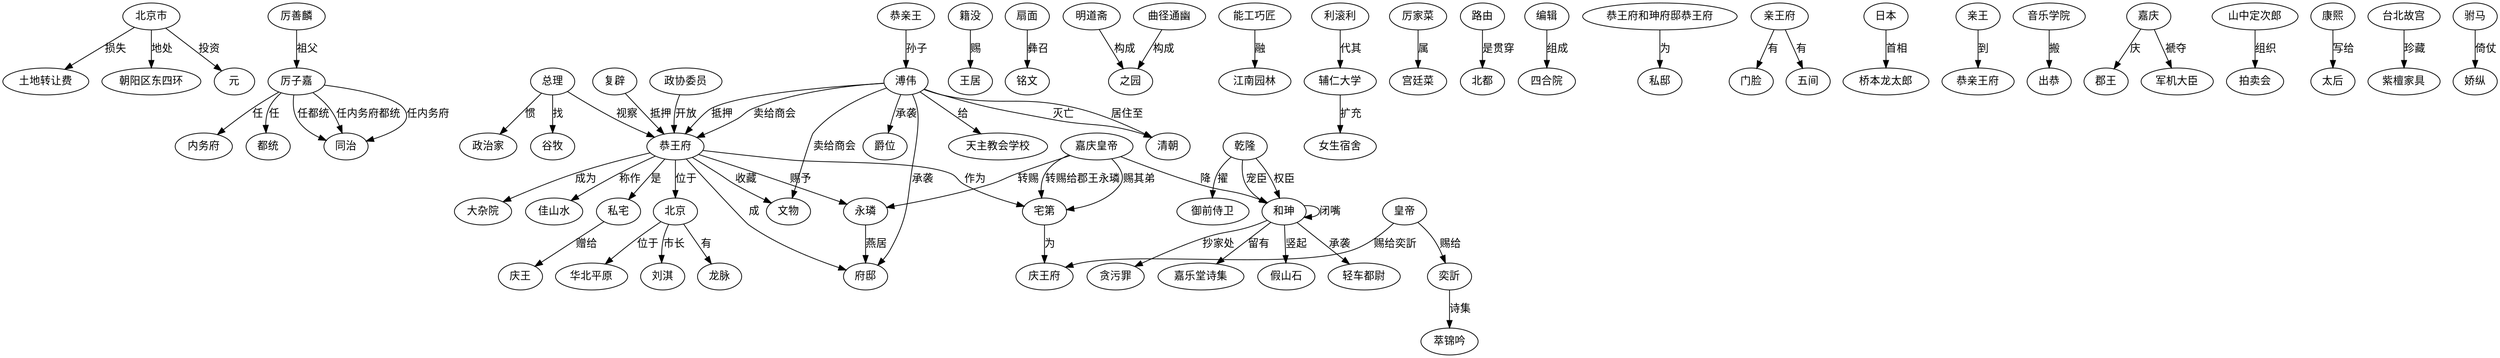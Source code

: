 digraph 2020226233110768076 {
	"北京市" [fontname=FangSong]
	"土地转让费" [fontname=FangSong]
	"北京市" -> "土地转让费" [label="损失" fontname=FangSong]
	"厉子嘉" [fontname=FangSong]
	"内务府" [fontname=FangSong]
	"厉子嘉" -> "内务府" [label="任" fontname=FangSong]
	"溥伟" [fontname=FangSong]
	"府邸" [fontname=FangSong]
	"溥伟" -> "府邸" [label="承袭" fontname=FangSong]
	"溥伟" [fontname=FangSong]
	"文物" [fontname=FangSong]
	"溥伟" -> "文物" [label="卖给商会" fontname=FangSong]
	"恭王府" [fontname=FangSong]
	"私宅" [fontname=FangSong]
	"恭王府" -> "私宅" [label="是" fontname=FangSong]
	"厉子嘉" [fontname=FangSong]
	"都统" [fontname=FangSong]
	"厉子嘉" -> "都统" [label="任" fontname=FangSong]
	"北京" [fontname=FangSong]
	"龙脉" [fontname=FangSong]
	"北京" -> "龙脉" [label="有" fontname=FangSong]
	"籍没" [fontname=FangSong]
	"王居" [fontname=FangSong]
	"籍没" -> "王居" [label="赐" fontname=FangSong]
	"总理" [fontname=FangSong]
	"谷牧" [fontname=FangSong]
	"总理" -> "谷牧" [label="找" fontname=FangSong]
	"扇面" [fontname=FangSong]
	"铭文" [fontname=FangSong]
	"扇面" -> "铭文" [label="彝召" fontname=FangSong]
	"和珅" [fontname=FangSong]
	"轻车都尉" [fontname=FangSong]
	"和珅" -> "轻车都尉" [label="承袭" fontname=FangSong]
	"明道斋" [fontname=FangSong]
	"之园" [fontname=FangSong]
	"明道斋" -> "之园" [label="构成" fontname=FangSong]
	"北京" [fontname=FangSong]
	"华北平原" [fontname=FangSong]
	"北京" -> "华北平原" [label="位于" fontname=FangSong]
	"永璘" [fontname=FangSong]
	"府邸" [fontname=FangSong]
	"永璘" -> "府邸" [label="燕居" fontname=FangSong]
	"能工巧匠" [fontname=FangSong]
	"江南园林" [fontname=FangSong]
	"能工巧匠" -> "江南园林" [label="融" fontname=FangSong]
	"嘉庆皇帝" [fontname=FangSong]
	"宅第" [fontname=FangSong]
	"嘉庆皇帝" -> "宅第" [label="转赐给郡王永璘" fontname=FangSong]
	"皇帝" [fontname=FangSong]
	"庆王府" [fontname=FangSong]
	"皇帝" -> "庆王府" [label="赐给奕訢" fontname=FangSong]
	"宅第" [fontname=FangSong]
	"庆王府" [fontname=FangSong]
	"宅第" -> "庆王府" [label="为" fontname=FangSong]
	"溥伟" [fontname=FangSong]
	"天主教会学校" [fontname=FangSong]
	"溥伟" -> "天主教会学校" [label="给" fontname=FangSong]
	"利滚利" [fontname=FangSong]
	"辅仁大学" [fontname=FangSong]
	"利滚利" -> "辅仁大学" [label="代其" fontname=FangSong]
	"辅仁大学" [fontname=FangSong]
	"女生宿舍" [fontname=FangSong]
	"辅仁大学" -> "女生宿舍" [label="扩充" fontname=FangSong]
	"厉家菜" [fontname=FangSong]
	"宫廷菜" [fontname=FangSong]
	"厉家菜" -> "宫廷菜" [label="属" fontname=FangSong]
	"恭王府" [fontname=FangSong]
	"文物" [fontname=FangSong]
	"恭王府" -> "文物" [label="收藏" fontname=FangSong]
	"恭亲王" [fontname=FangSong]
	"溥伟" [fontname=FangSong]
	"恭亲王" -> "溥伟" [label="孙子" fontname=FangSong]
	"路由" [fontname=FangSong]
	"北都" [fontname=FangSong]
	"路由" -> "北都" [label="是贯穿" fontname=FangSong]
	"总理" [fontname=FangSong]
	"政治家" [fontname=FangSong]
	"总理" -> "政治家" [label="惯" fontname=FangSong]
	"编辑" [fontname=FangSong]
	"四合院" [fontname=FangSong]
	"编辑" -> "四合院" [label="组成" fontname=FangSong]
	"乾隆" [fontname=FangSong]
	"和珅" [fontname=FangSong]
	"乾隆" -> "和珅" [label="宠臣" fontname=FangSong]
	"恭王府" [fontname=FangSong]
	"府邸" [fontname=FangSong]
	"恭王府" -> "府邸" [label="成" fontname=FangSong]
	"恭王府和珅府邸恭王府" [fontname=FangSong]
	"私邸" [fontname=FangSong]
	"恭王府和珅府邸恭王府" -> "私邸" [label="为" fontname=FangSong]
	"恭王府" [fontname=FangSong]
	"永璘" [fontname=FangSong]
	"恭王府" -> "永璘" [label="赐予" fontname=FangSong]
	"奕訢" [fontname=FangSong]
	"萃锦吟" [fontname=FangSong]
	"奕訢" -> "萃锦吟" [label="诗集" fontname=FangSong]
	"溥伟" [fontname=FangSong]
	"清朝" [fontname=FangSong]
	"溥伟" -> "清朝" [label="居住至" fontname=FangSong]
	"厉子嘉" [fontname=FangSong]
	"同治" [fontname=FangSong]
	"厉子嘉" -> "同治" [label="任都统" fontname=FangSong]
	"恭王府" [fontname=FangSong]
	"大杂院" [fontname=FangSong]
	"恭王府" -> "大杂院" [label="成为" fontname=FangSong]
	"嘉庆皇帝" [fontname=FangSong]
	"永璘" [fontname=FangSong]
	"嘉庆皇帝" -> "永璘" [label="转赐" fontname=FangSong]
	"复辟" [fontname=FangSong]
	"恭王府" [fontname=FangSong]
	"复辟" -> "恭王府" [label="抵押" fontname=FangSong]
	"厉善麟" [fontname=FangSong]
	"厉子嘉" [fontname=FangSong]
	"厉善麟" -> "厉子嘉" [label="祖父" fontname=FangSong]
	"厉子嘉" [fontname=FangSong]
	"同治" [fontname=FangSong]
	"厉子嘉" -> "同治" [label="任内务府都统" fontname=FangSong]
	"和珅" [fontname=FangSong]
	"嘉乐堂诗集" [fontname=FangSong]
	"和珅" -> "嘉乐堂诗集" [label="留有" fontname=FangSong]
	"亲王府" [fontname=FangSong]
	"门脸" [fontname=FangSong]
	"亲王府" -> "门脸" [label="有" fontname=FangSong]
	"和珅" [fontname=FangSong]
	"和珅" [fontname=FangSong]
	"和珅" -> "和珅" [label="闭嘴" fontname=FangSong]
	"溥伟" [fontname=FangSong]
	"恭王府" [fontname=FangSong]
	"溥伟" -> "恭王府" [label="卖给商会" fontname=FangSong]
	"嘉庆皇帝" [fontname=FangSong]
	"和珅" [fontname=FangSong]
	"嘉庆皇帝" -> "和珅" [label="降" fontname=FangSong]
	"厉子嘉" [fontname=FangSong]
	"同治" [fontname=FangSong]
	"厉子嘉" -> "同治" [label="任内务府" fontname=FangSong]
	"恭王府" [fontname=FangSong]
	"佳山水" [fontname=FangSong]
	"恭王府" -> "佳山水" [label="称作" fontname=FangSong]
	"日本" [fontname=FangSong]
	"桥本龙太郎" [fontname=FangSong]
	"日本" -> "桥本龙太郎" [label="首相" fontname=FangSong]
	"亲王" [fontname=FangSong]
	"恭亲王府" [fontname=FangSong]
	"亲王" -> "恭亲王府" [label="到" fontname=FangSong]
	"音乐学院" [fontname=FangSong]
	"出恭" [fontname=FangSong]
	"音乐学院" -> "出恭" [label="搬" fontname=FangSong]
	"溥伟" [fontname=FangSong]
	"清朝" [fontname=FangSong]
	"溥伟" -> "清朝" [label="灭亡" fontname=FangSong]
	"乾隆" [fontname=FangSong]
	"和珅" [fontname=FangSong]
	"乾隆" -> "和珅" [label="权臣" fontname=FangSong]
	"嘉庆皇帝" [fontname=FangSong]
	"宅第" [fontname=FangSong]
	"嘉庆皇帝" -> "宅第" [label="赐其弟" fontname=FangSong]
	"政协委员" [fontname=FangSong]
	"恭王府" [fontname=FangSong]
	"政协委员" -> "恭王府" [label="开放" fontname=FangSong]
	"溥伟" [fontname=FangSong]
	"恭王府" [fontname=FangSong]
	"溥伟" -> "恭王府" [label="抵押" fontname=FangSong]
	"嘉庆" [fontname=FangSong]
	"郡王" [fontname=FangSong]
	"嘉庆" -> "郡王" [label="庆" fontname=FangSong]
	"山中定次郎" [fontname=FangSong]
	"拍卖会" [fontname=FangSong]
	"山中定次郎" -> "拍卖会" [label="组织" fontname=FangSong]
	"亲王府" [fontname=FangSong]
	"五间" [fontname=FangSong]
	"亲王府" -> "五间" [label="有" fontname=FangSong]
	"和珅" [fontname=FangSong]
	"假山石" [fontname=FangSong]
	"和珅" -> "假山石" [label="竖起" fontname=FangSong]
	"恭王府" [fontname=FangSong]
	"宅第" [fontname=FangSong]
	"恭王府" -> "宅第" [label="作为" fontname=FangSong]
	"北京市" [fontname=FangSong]
	"朝阳区东四环" [fontname=FangSong]
	"北京市" -> "朝阳区东四环" [label="地处" fontname=FangSong]
	"乾隆" [fontname=FangSong]
	"御前侍卫" [fontname=FangSong]
	"乾隆" -> "御前侍卫" [label="擢" fontname=FangSong]
	"恭王府" [fontname=FangSong]
	"北京" [fontname=FangSong]
	"恭王府" -> "北京" [label="位于" fontname=FangSong]
	"私宅" [fontname=FangSong]
	"庆王" [fontname=FangSong]
	"私宅" -> "庆王" [label="赠给" fontname=FangSong]
	"康熙" [fontname=FangSong]
	"太后" [fontname=FangSong]
	"康熙" -> "太后" [label="写给" fontname=FangSong]
	"总理" [fontname=FangSong]
	"恭王府" [fontname=FangSong]
	"总理" -> "恭王府" [label="视察" fontname=FangSong]
	"曲径通幽" [fontname=FangSong]
	"之园" [fontname=FangSong]
	"曲径通幽" -> "之园" [label="构成" fontname=FangSong]
	"嘉庆" [fontname=FangSong]
	"军机大臣" [fontname=FangSong]
	"嘉庆" -> "军机大臣" [label="褫夺" fontname=FangSong]
	"溥伟" [fontname=FangSong]
	"爵位" [fontname=FangSong]
	"溥伟" -> "爵位" [label="承袭" fontname=FangSong]
	"台北故宫" [fontname=FangSong]
	"紫檀家具" [fontname=FangSong]
	"台北故宫" -> "紫檀家具" [label="珍藏" fontname=FangSong]
	"北京市" [fontname=FangSong]
	"元" [fontname=FangSong]
	"北京市" -> "元" [label="投资" fontname=FangSong]
	"北京" [fontname=FangSong]
	"刘淇" [fontname=FangSong]
	"北京" -> "刘淇" [label="市长" fontname=FangSong]
	"和珅" [fontname=FangSong]
	"贪污罪" [fontname=FangSong]
	"和珅" -> "贪污罪" [label="抄家处" fontname=FangSong]
	"驸马" [fontname=FangSong]
	"娇纵" [fontname=FangSong]
	"驸马" -> "娇纵" [label="倚仗" fontname=FangSong]
	"皇帝" [fontname=FangSong]
	"奕訢" [fontname=FangSong]
	"皇帝" -> "奕訢" [label="赐给" fontname=FangSong]
}
